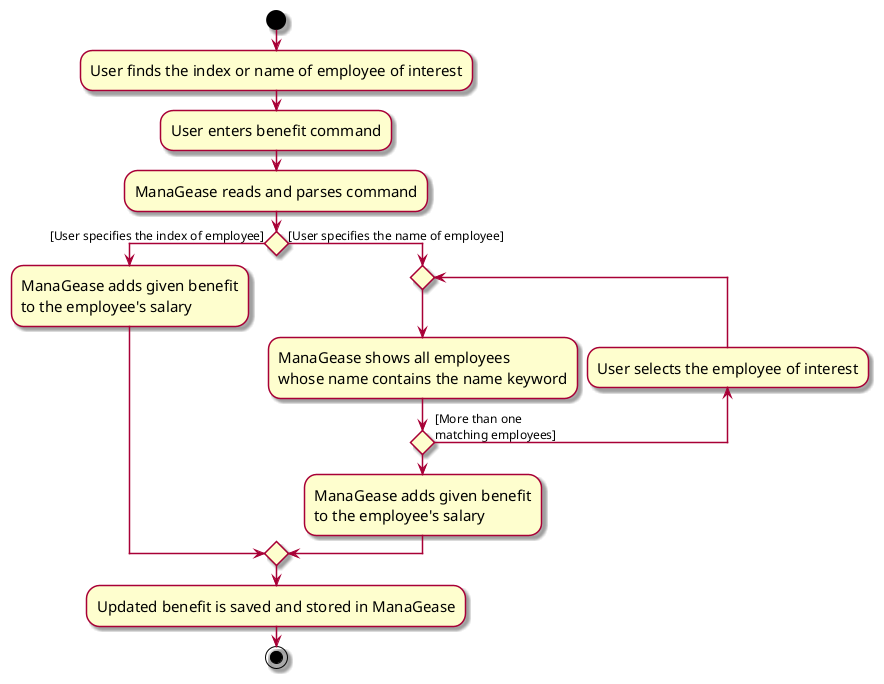 @startuml
skin rose
skinparam ActivityFontSize 15
skinparam ArrowFontSize 12

start

:User finds the index or name of employee of interest;
:User enters benefit command;
:ManaGease reads and parses command;

    if () then ([User specifies the index of employee])
        :ManaGease adds given benefit
        to the employee's salary;
    else ([User specifies the name of employee])
        repeat
        :ManaGease shows all employees
        whose name contains the name keyword;
        backward:User selects the employee of interest;
        repeat while () is ([More than one
        matching employees])
            :ManaGease adds given benefit
            to the employee's salary;
    endif

:Updated benefit is saved and stored in ManaGease;
stop

@enduml
